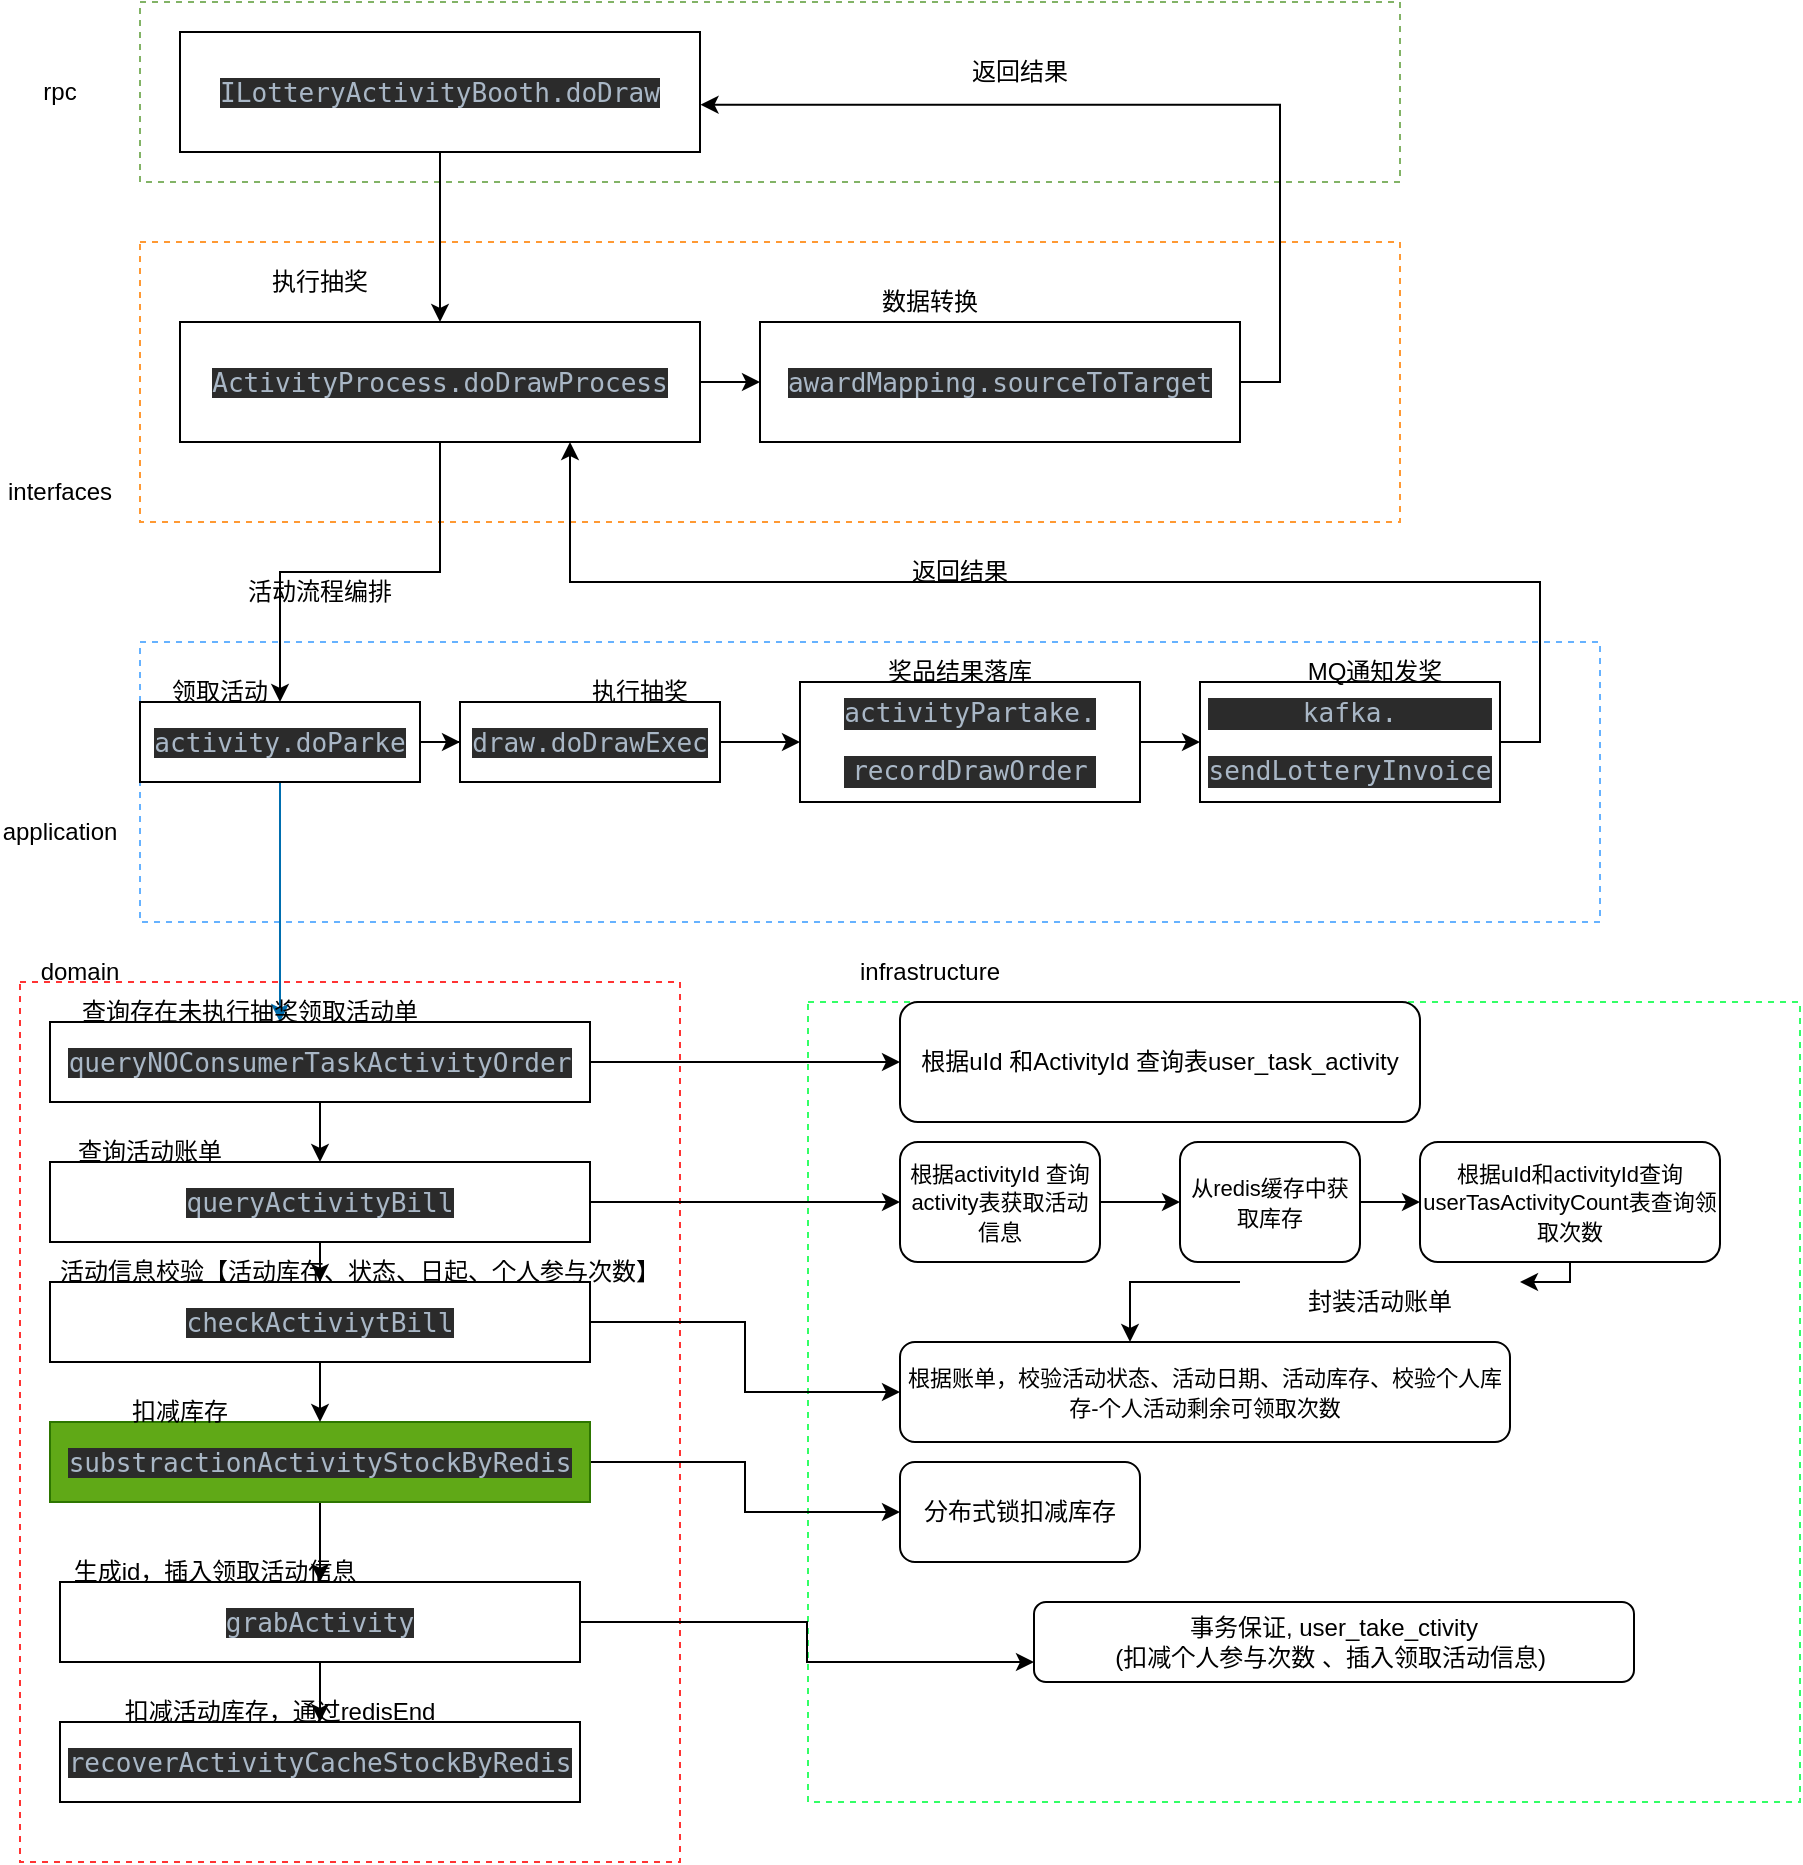 <mxfile version="21.0.8" type="github">
  <diagram name="Page-1" id="397XtpELp0BZya12UyQO">
    <mxGraphModel dx="1024" dy="569" grid="1" gridSize="10" guides="1" tooltips="1" connect="1" arrows="1" fold="1" page="1" pageScale="1" pageWidth="827" pageHeight="1169" math="0" shadow="0">
      <root>
        <mxCell id="0" />
        <mxCell id="1" parent="0" />
        <mxCell id="pDx0QRTIZcKYgERC59iP-1" value="" style="rounded=0;whiteSpace=wrap;html=1;fillColor=none;dashed=1;strokeColor=#82b366;" vertex="1" parent="1">
          <mxGeometry x="80" y="30" width="630" height="90" as="geometry" />
        </mxCell>
        <mxCell id="pDx0QRTIZcKYgERC59iP-2" value="rpc" style="text;html=1;strokeColor=none;fillColor=none;align=center;verticalAlign=middle;whiteSpace=wrap;rounded=0;" vertex="1" parent="1">
          <mxGeometry x="10" y="60" width="60" height="30" as="geometry" />
        </mxCell>
        <mxCell id="pDx0QRTIZcKYgERC59iP-3" value="" style="rounded=0;whiteSpace=wrap;html=1;fillColor=none;dashed=1;strokeColor=#FF9933;" vertex="1" parent="1">
          <mxGeometry x="80" y="150" width="630" height="140" as="geometry" />
        </mxCell>
        <mxCell id="pDx0QRTIZcKYgERC59iP-4" value="interfaces" style="text;html=1;strokeColor=none;fillColor=none;align=center;verticalAlign=middle;whiteSpace=wrap;rounded=0;" vertex="1" parent="1">
          <mxGeometry x="10" y="260" width="60" height="30" as="geometry" />
        </mxCell>
        <mxCell id="pDx0QRTIZcKYgERC59iP-6" value="" style="rounded=0;whiteSpace=wrap;html=1;fillColor=none;dashed=1;strokeColor=#66B2FF;" vertex="1" parent="1">
          <mxGeometry x="80" y="350" width="730" height="140" as="geometry" />
        </mxCell>
        <mxCell id="pDx0QRTIZcKYgERC59iP-7" value="application" style="text;html=1;strokeColor=none;fillColor=none;align=center;verticalAlign=middle;whiteSpace=wrap;rounded=0;" vertex="1" parent="1">
          <mxGeometry x="10" y="430" width="60" height="30" as="geometry" />
        </mxCell>
        <mxCell id="pDx0QRTIZcKYgERC59iP-8" value="" style="rounded=0;whiteSpace=wrap;html=1;fillColor=none;dashed=1;strokeColor=#ff3333;" vertex="1" parent="1">
          <mxGeometry x="20" y="520" width="330" height="440" as="geometry" />
        </mxCell>
        <mxCell id="pDx0QRTIZcKYgERC59iP-9" value="domain" style="text;html=1;strokeColor=none;fillColor=none;align=center;verticalAlign=middle;whiteSpace=wrap;rounded=0;" vertex="1" parent="1">
          <mxGeometry x="20" y="500" width="60" height="30" as="geometry" />
        </mxCell>
        <mxCell id="pDx0QRTIZcKYgERC59iP-10" value="" style="rounded=0;whiteSpace=wrap;html=1;fillColor=none;dashed=1;strokeColor=#33ff66;" vertex="1" parent="1">
          <mxGeometry x="414" y="530" width="496" height="400" as="geometry" />
        </mxCell>
        <mxCell id="pDx0QRTIZcKYgERC59iP-19" value="" style="edgeStyle=orthogonalEdgeStyle;rounded=0;orthogonalLoop=1;jettySize=auto;html=1;" edge="1" parent="1" source="pDx0QRTIZcKYgERC59iP-12" target="pDx0QRTIZcKYgERC59iP-18">
          <mxGeometry relative="1" as="geometry" />
        </mxCell>
        <mxCell id="pDx0QRTIZcKYgERC59iP-28" value="" style="edgeStyle=orthogonalEdgeStyle;rounded=0;orthogonalLoop=1;jettySize=auto;html=1;" edge="1" parent="1" source="pDx0QRTIZcKYgERC59iP-12" target="pDx0QRTIZcKYgERC59iP-27">
          <mxGeometry relative="1" as="geometry" />
        </mxCell>
        <mxCell id="pDx0QRTIZcKYgERC59iP-12" value="&lt;pre style=&quot;border-color: var(--border-color); background-color: rgb(43, 43, 43); color: rgb(169, 183, 198); font-family: &amp;quot;JetBrains Mono&amp;quot;, monospace; font-size: 9.8pt;&quot;&gt;ActivityProcess.doDrawProcess&lt;/pre&gt;" style="rounded=0;whiteSpace=wrap;html=1;" vertex="1" parent="1">
          <mxGeometry x="100" y="190" width="260" height="60" as="geometry" />
        </mxCell>
        <mxCell id="pDx0QRTIZcKYgERC59iP-14" style="edgeStyle=orthogonalEdgeStyle;rounded=0;orthogonalLoop=1;jettySize=auto;html=1;" edge="1" parent="1" source="pDx0QRTIZcKYgERC59iP-13" target="pDx0QRTIZcKYgERC59iP-12">
          <mxGeometry relative="1" as="geometry" />
        </mxCell>
        <mxCell id="pDx0QRTIZcKYgERC59iP-13" value="&lt;pre style=&quot;background-color:#2b2b2b;color:#a9b7c6;font-family:&#39;JetBrains Mono&#39;,monospace;font-size:9.8pt;&quot;&gt;ILotteryActivityBooth.doDraw&lt;/pre&gt;" style="rounded=0;whiteSpace=wrap;html=1;" vertex="1" parent="1">
          <mxGeometry x="100" y="45" width="260" height="60" as="geometry" />
        </mxCell>
        <mxCell id="pDx0QRTIZcKYgERC59iP-23" style="edgeStyle=orthogonalEdgeStyle;rounded=0;orthogonalLoop=1;jettySize=auto;html=1;entryX=1.001;entryY=0.606;entryDx=0;entryDy=0;entryPerimeter=0;" edge="1" parent="1" source="pDx0QRTIZcKYgERC59iP-18" target="pDx0QRTIZcKYgERC59iP-13">
          <mxGeometry relative="1" as="geometry">
            <Array as="points">
              <mxPoint x="650" y="220" />
              <mxPoint x="650" y="81" />
            </Array>
          </mxGeometry>
        </mxCell>
        <mxCell id="pDx0QRTIZcKYgERC59iP-18" value="&lt;pre style=&quot;border-color: var(--border-color); background-color: rgb(43, 43, 43); color: rgb(169, 183, 198); font-family: &amp;quot;JetBrains Mono&amp;quot;, monospace; font-size: 9.8pt;&quot;&gt;awardMapping.sourceToTarget&lt;/pre&gt;" style="whiteSpace=wrap;html=1;rounded=0;" vertex="1" parent="1">
          <mxGeometry x="390" y="190" width="240" height="60" as="geometry" />
        </mxCell>
        <mxCell id="pDx0QRTIZcKYgERC59iP-20" value="执行抽奖" style="text;html=1;strokeColor=none;fillColor=none;align=center;verticalAlign=middle;whiteSpace=wrap;rounded=0;" vertex="1" parent="1">
          <mxGeometry x="140" y="160" width="60" height="20" as="geometry" />
        </mxCell>
        <mxCell id="pDx0QRTIZcKYgERC59iP-21" value="数据转换" style="text;html=1;strokeColor=none;fillColor=none;align=center;verticalAlign=middle;whiteSpace=wrap;rounded=0;" vertex="1" parent="1">
          <mxGeometry x="440" y="170" width="70" height="20" as="geometry" />
        </mxCell>
        <mxCell id="pDx0QRTIZcKYgERC59iP-24" value="返回结果" style="text;html=1;strokeColor=none;fillColor=none;align=center;verticalAlign=middle;whiteSpace=wrap;rounded=0;" vertex="1" parent="1">
          <mxGeometry x="490" y="50" width="60" height="30" as="geometry" />
        </mxCell>
        <mxCell id="pDx0QRTIZcKYgERC59iP-31" value="" style="edgeStyle=orthogonalEdgeStyle;rounded=0;orthogonalLoop=1;jettySize=auto;html=1;" edge="1" parent="1" source="pDx0QRTIZcKYgERC59iP-27" target="pDx0QRTIZcKYgERC59iP-30">
          <mxGeometry relative="1" as="geometry" />
        </mxCell>
        <mxCell id="pDx0QRTIZcKYgERC59iP-55" style="edgeStyle=orthogonalEdgeStyle;rounded=0;orthogonalLoop=1;jettySize=auto;html=1;fillColor=#1ba1e2;strokeColor=#006EAF;" edge="1" parent="1" source="pDx0QRTIZcKYgERC59iP-27" target="pDx0QRTIZcKYgERC59iP-54">
          <mxGeometry relative="1" as="geometry">
            <Array as="points">
              <mxPoint x="150" y="510" />
              <mxPoint x="150" y="510" />
            </Array>
          </mxGeometry>
        </mxCell>
        <mxCell id="pDx0QRTIZcKYgERC59iP-27" value="&lt;pre style=&quot;border-color: var(--border-color); background-color: rgb(43, 43, 43); color: rgb(169, 183, 198); font-family: &amp;quot;JetBrains Mono&amp;quot;, monospace; font-size: 9.8pt;&quot;&gt;activity.doParke&lt;/pre&gt;" style="whiteSpace=wrap;html=1;rounded=0;" vertex="1" parent="1">
          <mxGeometry x="80" y="380" width="140" height="40" as="geometry" />
        </mxCell>
        <mxCell id="pDx0QRTIZcKYgERC59iP-29" value="活动流程编排" style="text;html=1;strokeColor=none;fillColor=none;align=center;verticalAlign=middle;whiteSpace=wrap;rounded=0;" vertex="1" parent="1">
          <mxGeometry x="60" y="310" width="220" height="30" as="geometry" />
        </mxCell>
        <mxCell id="pDx0QRTIZcKYgERC59iP-35" value="" style="edgeStyle=orthogonalEdgeStyle;rounded=0;orthogonalLoop=1;jettySize=auto;html=1;" edge="1" parent="1" source="pDx0QRTIZcKYgERC59iP-30" target="pDx0QRTIZcKYgERC59iP-34">
          <mxGeometry relative="1" as="geometry" />
        </mxCell>
        <mxCell id="pDx0QRTIZcKYgERC59iP-30" value="&lt;pre style=&quot;border-color: var(--border-color); background-color: rgb(43, 43, 43); color: rgb(169, 183, 198); font-family: &amp;quot;JetBrains Mono&amp;quot;, monospace; font-size: 9.8pt;&quot;&gt;draw.doDrawExec&lt;/pre&gt;" style="whiteSpace=wrap;html=1;rounded=0;" vertex="1" parent="1">
          <mxGeometry x="240" y="380" width="130" height="40" as="geometry" />
        </mxCell>
        <mxCell id="pDx0QRTIZcKYgERC59iP-37" value="" style="edgeStyle=orthogonalEdgeStyle;rounded=0;orthogonalLoop=1;jettySize=auto;html=1;" edge="1" parent="1" source="pDx0QRTIZcKYgERC59iP-34" target="pDx0QRTIZcKYgERC59iP-36">
          <mxGeometry relative="1" as="geometry" />
        </mxCell>
        <mxCell id="pDx0QRTIZcKYgERC59iP-34" value="&lt;pre style=&quot;border-color: var(--border-color); background-color: rgb(43, 43, 43); color: rgb(169, 183, 198); font-family: &amp;quot;JetBrains Mono&amp;quot;, monospace; font-size: 9.8pt;&quot;&gt;activityPartake.&lt;/pre&gt;&lt;pre style=&quot;border-color: var(--border-color); background-color: rgb(43, 43, 43); color: rgb(169, 183, 198); font-family: &amp;quot;JetBrains Mono&amp;quot;, monospace; font-size: 9.8pt;&quot;&gt;recordDrawOrder&lt;/pre&gt;" style="whiteSpace=wrap;html=1;rounded=0;" vertex="1" parent="1">
          <mxGeometry x="410" y="370" width="170" height="60" as="geometry" />
        </mxCell>
        <mxCell id="pDx0QRTIZcKYgERC59iP-39" style="edgeStyle=orthogonalEdgeStyle;rounded=0;orthogonalLoop=1;jettySize=auto;html=1;entryX=0.75;entryY=1;entryDx=0;entryDy=0;" edge="1" parent="1" source="pDx0QRTIZcKYgERC59iP-36" target="pDx0QRTIZcKYgERC59iP-12">
          <mxGeometry relative="1" as="geometry">
            <Array as="points">
              <mxPoint x="780" y="400" />
              <mxPoint x="780" y="320" />
              <mxPoint x="295" y="320" />
            </Array>
          </mxGeometry>
        </mxCell>
        <mxCell id="pDx0QRTIZcKYgERC59iP-36" value="&lt;pre style=&quot;border-color: var(--border-color); background-color: rgb(43, 43, 43); color: rgb(169, 183, 198); font-family: &amp;quot;JetBrains Mono&amp;quot;, monospace; font-size: 9.8pt;&quot;&gt;kafka.&lt;/pre&gt;&lt;pre style=&quot;border-color: var(--border-color); background-color: rgb(43, 43, 43); color: rgb(169, 183, 198); font-family: &amp;quot;JetBrains Mono&amp;quot;, monospace; font-size: 9.8pt;&quot;&gt;sendLotteryInvoice&lt;/pre&gt;" style="whiteSpace=wrap;html=1;rounded=0;" vertex="1" parent="1">
          <mxGeometry x="610" y="370" width="150" height="60" as="geometry" />
        </mxCell>
        <mxCell id="pDx0QRTIZcKYgERC59iP-41" value="返回结果" style="text;html=1;strokeColor=none;fillColor=none;align=center;verticalAlign=middle;whiteSpace=wrap;rounded=0;" vertex="1" parent="1">
          <mxGeometry x="460" y="300" width="60" height="30" as="geometry" />
        </mxCell>
        <mxCell id="pDx0QRTIZcKYgERC59iP-42" value="领取活动" style="text;html=1;strokeColor=none;fillColor=none;align=center;verticalAlign=middle;whiteSpace=wrap;rounded=0;" vertex="1" parent="1">
          <mxGeometry x="90" y="360" width="60" height="30" as="geometry" />
        </mxCell>
        <mxCell id="pDx0QRTIZcKYgERC59iP-43" value="执行抽奖" style="text;html=1;strokeColor=none;fillColor=none;align=center;verticalAlign=middle;whiteSpace=wrap;rounded=0;" vertex="1" parent="1">
          <mxGeometry x="300" y="360" width="60" height="30" as="geometry" />
        </mxCell>
        <mxCell id="pDx0QRTIZcKYgERC59iP-44" value="奖品结果落库" style="text;html=1;strokeColor=none;fillColor=none;align=center;verticalAlign=middle;whiteSpace=wrap;rounded=0;" vertex="1" parent="1">
          <mxGeometry x="440" y="350" width="100" height="30" as="geometry" />
        </mxCell>
        <mxCell id="pDx0QRTIZcKYgERC59iP-45" value="MQ通知发奖" style="text;html=1;strokeColor=none;fillColor=none;align=center;verticalAlign=middle;whiteSpace=wrap;rounded=0;" vertex="1" parent="1">
          <mxGeometry x="655" y="350" width="85" height="30" as="geometry" />
        </mxCell>
        <mxCell id="pDx0QRTIZcKYgERC59iP-61" style="edgeStyle=orthogonalEdgeStyle;rounded=0;orthogonalLoop=1;jettySize=auto;html=1;entryX=0.5;entryY=0;entryDx=0;entryDy=0;" edge="1" parent="1" source="pDx0QRTIZcKYgERC59iP-54" target="pDx0QRTIZcKYgERC59iP-56">
          <mxGeometry relative="1" as="geometry" />
        </mxCell>
        <mxCell id="pDx0QRTIZcKYgERC59iP-84" style="edgeStyle=orthogonalEdgeStyle;rounded=0;orthogonalLoop=1;jettySize=auto;html=1;entryX=0;entryY=0.5;entryDx=0;entryDy=0;" edge="1" parent="1" source="pDx0QRTIZcKYgERC59iP-54" target="pDx0QRTIZcKYgERC59iP-83">
          <mxGeometry relative="1" as="geometry" />
        </mxCell>
        <mxCell id="pDx0QRTIZcKYgERC59iP-54" value="&lt;pre style=&quot;border-color: var(--border-color); background-color: rgb(43, 43, 43); color: rgb(169, 183, 198); font-family: &amp;quot;JetBrains Mono&amp;quot;, monospace; font-size: 9.8pt;&quot;&gt;queryNOConsumerTaskActivityOrder&lt;/pre&gt;" style="rounded=0;whiteSpace=wrap;html=1;" vertex="1" parent="1">
          <mxGeometry x="35" y="540" width="270" height="40" as="geometry" />
        </mxCell>
        <mxCell id="pDx0QRTIZcKYgERC59iP-66" style="edgeStyle=orthogonalEdgeStyle;rounded=0;orthogonalLoop=1;jettySize=auto;html=1;entryX=0.5;entryY=0;entryDx=0;entryDy=0;" edge="1" parent="1" source="pDx0QRTIZcKYgERC59iP-56" target="pDx0QRTIZcKYgERC59iP-58">
          <mxGeometry relative="1" as="geometry" />
        </mxCell>
        <mxCell id="pDx0QRTIZcKYgERC59iP-86" style="edgeStyle=orthogonalEdgeStyle;rounded=0;orthogonalLoop=1;jettySize=auto;html=1;entryX=0;entryY=0.5;entryDx=0;entryDy=0;" edge="1" parent="1" source="pDx0QRTIZcKYgERC59iP-56" target="pDx0QRTIZcKYgERC59iP-85">
          <mxGeometry relative="1" as="geometry" />
        </mxCell>
        <mxCell id="pDx0QRTIZcKYgERC59iP-56" value="&lt;pre style=&quot;border-color: var(--border-color); background-color: rgb(43, 43, 43); color: rgb(169, 183, 198); font-family: &amp;quot;JetBrains Mono&amp;quot;, monospace; font-size: 9.8pt;&quot;&gt;queryActivityBill&lt;/pre&gt;" style="rounded=0;whiteSpace=wrap;html=1;" vertex="1" parent="1">
          <mxGeometry x="35" y="610" width="270" height="40" as="geometry" />
        </mxCell>
        <mxCell id="pDx0QRTIZcKYgERC59iP-73" value="" style="edgeStyle=orthogonalEdgeStyle;rounded=0;orthogonalLoop=1;jettySize=auto;html=1;" edge="1" parent="1" source="pDx0QRTIZcKYgERC59iP-57" target="pDx0QRTIZcKYgERC59iP-72">
          <mxGeometry relative="1" as="geometry" />
        </mxCell>
        <mxCell id="pDx0QRTIZcKYgERC59iP-101" style="edgeStyle=orthogonalEdgeStyle;rounded=0;orthogonalLoop=1;jettySize=auto;html=1;" edge="1" parent="1" source="pDx0QRTIZcKYgERC59iP-57" target="pDx0QRTIZcKYgERC59iP-100">
          <mxGeometry relative="1" as="geometry" />
        </mxCell>
        <mxCell id="pDx0QRTIZcKYgERC59iP-57" value="&lt;pre style=&quot;border-color: var(--border-color); background-color: rgb(43, 43, 43); color: rgb(169, 183, 198); font-family: &amp;quot;JetBrains Mono&amp;quot;, monospace; font-size: 9.8pt;&quot;&gt;&lt;pre style=&quot;border-color: var(--border-color); font-family: &amp;quot;JetBrains Mono&amp;quot;, monospace; font-size: 9.8pt;&quot;&gt;substractionActivityStockByRedis&lt;/pre&gt;&lt;/pre&gt;" style="rounded=0;whiteSpace=wrap;html=1;fillColor=#60a917;fontColor=#ffffff;strokeColor=#2D7600;" vertex="1" parent="1">
          <mxGeometry x="35" y="740" width="270" height="40" as="geometry" />
        </mxCell>
        <mxCell id="pDx0QRTIZcKYgERC59iP-67" value="" style="edgeStyle=orthogonalEdgeStyle;rounded=0;orthogonalLoop=1;jettySize=auto;html=1;" edge="1" parent="1" source="pDx0QRTIZcKYgERC59iP-58" target="pDx0QRTIZcKYgERC59iP-57">
          <mxGeometry relative="1" as="geometry" />
        </mxCell>
        <mxCell id="pDx0QRTIZcKYgERC59iP-95" style="edgeStyle=orthogonalEdgeStyle;rounded=0;orthogonalLoop=1;jettySize=auto;html=1;entryX=0;entryY=0.5;entryDx=0;entryDy=0;" edge="1" parent="1" source="pDx0QRTIZcKYgERC59iP-58" target="pDx0QRTIZcKYgERC59iP-94">
          <mxGeometry relative="1" as="geometry" />
        </mxCell>
        <mxCell id="pDx0QRTIZcKYgERC59iP-58" value="&lt;pre style=&quot;border-color: var(--border-color); background-color: rgb(43, 43, 43); color: rgb(169, 183, 198); font-family: &amp;quot;JetBrains Mono&amp;quot;, monospace; font-size: 9.8pt;&quot;&gt;checkActiviytBill&lt;/pre&gt;" style="rounded=0;whiteSpace=wrap;html=1;" vertex="1" parent="1">
          <mxGeometry x="35" y="670" width="270" height="40" as="geometry" />
        </mxCell>
        <mxCell id="pDx0QRTIZcKYgERC59iP-68" value="查询存在未执行抽奖领取活动单" style="text;html=1;strokeColor=none;fillColor=none;align=center;verticalAlign=middle;whiteSpace=wrap;rounded=0;" vertex="1" parent="1">
          <mxGeometry x="50" y="520" width="170" height="30" as="geometry" />
        </mxCell>
        <mxCell id="pDx0QRTIZcKYgERC59iP-69" value="查询活动账单" style="text;html=1;strokeColor=none;fillColor=none;align=center;verticalAlign=middle;whiteSpace=wrap;rounded=0;" vertex="1" parent="1">
          <mxGeometry x="30" y="590" width="110" height="30" as="geometry" />
        </mxCell>
        <mxCell id="pDx0QRTIZcKYgERC59iP-70" value="活动信息校验【活动库存、状态、日起、个人参与次数】" style="text;html=1;strokeColor=none;fillColor=none;align=center;verticalAlign=middle;whiteSpace=wrap;rounded=0;" vertex="1" parent="1">
          <mxGeometry x="30" y="650" width="320" height="30" as="geometry" />
        </mxCell>
        <mxCell id="pDx0QRTIZcKYgERC59iP-71" value="扣减库存" style="text;html=1;strokeColor=none;fillColor=none;align=center;verticalAlign=middle;whiteSpace=wrap;rounded=0;" vertex="1" parent="1">
          <mxGeometry x="70" y="720" width="60" height="30" as="geometry" />
        </mxCell>
        <mxCell id="pDx0QRTIZcKYgERC59iP-76" value="" style="edgeStyle=orthogonalEdgeStyle;rounded=0;orthogonalLoop=1;jettySize=auto;html=1;" edge="1" parent="1" source="pDx0QRTIZcKYgERC59iP-72" target="pDx0QRTIZcKYgERC59iP-75">
          <mxGeometry relative="1" as="geometry" />
        </mxCell>
        <mxCell id="pDx0QRTIZcKYgERC59iP-104" style="edgeStyle=orthogonalEdgeStyle;rounded=0;orthogonalLoop=1;jettySize=auto;html=1;entryX=0;entryY=0.75;entryDx=0;entryDy=0;" edge="1" parent="1" source="pDx0QRTIZcKYgERC59iP-72" target="pDx0QRTIZcKYgERC59iP-103">
          <mxGeometry relative="1" as="geometry" />
        </mxCell>
        <mxCell id="pDx0QRTIZcKYgERC59iP-72" value="&lt;pre style=&quot;border-color: var(--border-color); color: rgb(169, 183, 198); font-size: 9.8pt; font-family: &amp;quot;JetBrains Mono&amp;quot;, monospace;&quot;&gt;&lt;pre style=&quot;border-color: var(--border-color); background-color: rgb(43, 43, 43); font-family: &amp;quot;JetBrains Mono&amp;quot;, monospace; font-size: 9.8pt;&quot;&gt;grabActivity&lt;/pre&gt;&lt;/pre&gt;" style="whiteSpace=wrap;html=1;rounded=0;" vertex="1" parent="1">
          <mxGeometry x="40" y="820" width="260" height="40" as="geometry" />
        </mxCell>
        <mxCell id="pDx0QRTIZcKYgERC59iP-74" value="生成id，插入领取活动信息" style="text;html=1;strokeColor=none;fillColor=none;align=center;verticalAlign=middle;whiteSpace=wrap;rounded=0;" vertex="1" parent="1">
          <mxGeometry x="35" y="800" width="165" height="30" as="geometry" />
        </mxCell>
        <mxCell id="pDx0QRTIZcKYgERC59iP-75" value="&lt;pre style=&quot;border-color: var(--border-color); color: rgb(169, 183, 198); font-size: 9.8pt; font-style: normal; font-variant-ligatures: normal; font-variant-caps: normal; font-weight: 400; letter-spacing: normal; orphans: 2; text-align: center; text-indent: 0px; text-transform: none; widows: 2; word-spacing: 0px; -webkit-text-stroke-width: 0px; text-decoration-thickness: initial; text-decoration-style: initial; text-decoration-color: initial; background-color: rgb(43, 43, 43); font-family: &amp;quot;JetBrains Mono&amp;quot;, monospace;&quot;&gt;recoverActivityCacheStockByRedis&lt;/pre&gt;" style="whiteSpace=wrap;html=1;rounded=0;" vertex="1" parent="1">
          <mxGeometry x="40" y="890" width="260" height="40" as="geometry" />
        </mxCell>
        <mxCell id="pDx0QRTIZcKYgERC59iP-77" value="扣减活动库存，通过redisEnd" style="text;html=1;strokeColor=none;fillColor=none;align=center;verticalAlign=middle;whiteSpace=wrap;rounded=0;" vertex="1" parent="1">
          <mxGeometry x="60" y="870" width="180" height="30" as="geometry" />
        </mxCell>
        <mxCell id="pDx0QRTIZcKYgERC59iP-80" value="infrastructure" style="text;html=1;strokeColor=none;fillColor=none;align=center;verticalAlign=middle;whiteSpace=wrap;rounded=0;" vertex="1" parent="1">
          <mxGeometry x="430" y="500" width="90" height="30" as="geometry" />
        </mxCell>
        <mxCell id="pDx0QRTIZcKYgERC59iP-83" value="根据uId 和ActivityId 查询表user_task_activity" style="rounded=1;whiteSpace=wrap;html=1;" vertex="1" parent="1">
          <mxGeometry x="460" y="530" width="260" height="60" as="geometry" />
        </mxCell>
        <mxCell id="pDx0QRTIZcKYgERC59iP-90" value="" style="edgeStyle=orthogonalEdgeStyle;rounded=0;orthogonalLoop=1;jettySize=auto;html=1;" edge="1" parent="1" source="pDx0QRTIZcKYgERC59iP-85" target="pDx0QRTIZcKYgERC59iP-87">
          <mxGeometry relative="1" as="geometry" />
        </mxCell>
        <mxCell id="pDx0QRTIZcKYgERC59iP-85" value="&lt;span style=&quot;font-size: 11px;&quot;&gt;根据activityId 查询activity表获取活动信息&lt;/span&gt;" style="rounded=1;whiteSpace=wrap;html=1;" vertex="1" parent="1">
          <mxGeometry x="460" y="600" width="100" height="60" as="geometry" />
        </mxCell>
        <mxCell id="pDx0QRTIZcKYgERC59iP-92" value="" style="edgeStyle=orthogonalEdgeStyle;rounded=0;orthogonalLoop=1;jettySize=auto;html=1;" edge="1" parent="1" source="pDx0QRTIZcKYgERC59iP-87" target="pDx0QRTIZcKYgERC59iP-91">
          <mxGeometry relative="1" as="geometry" />
        </mxCell>
        <mxCell id="pDx0QRTIZcKYgERC59iP-87" value="&lt;span style=&quot;font-size: 11px;&quot;&gt;从redis缓存中获取库存&lt;/span&gt;" style="rounded=1;whiteSpace=wrap;html=1;" vertex="1" parent="1">
          <mxGeometry x="600" y="600" width="90" height="60" as="geometry" />
        </mxCell>
        <mxCell id="pDx0QRTIZcKYgERC59iP-96" style="edgeStyle=orthogonalEdgeStyle;rounded=0;orthogonalLoop=1;jettySize=auto;html=1;" edge="1" parent="1" source="pDx0QRTIZcKYgERC59iP-97" target="pDx0QRTIZcKYgERC59iP-94">
          <mxGeometry relative="1" as="geometry">
            <Array as="points">
              <mxPoint x="575" y="670" />
            </Array>
          </mxGeometry>
        </mxCell>
        <mxCell id="pDx0QRTIZcKYgERC59iP-91" value="&lt;span style=&quot;font-size: 11px;&quot;&gt;根据uId和activityId查询userTasActivityCount表查询领取次数&lt;/span&gt;" style="rounded=1;whiteSpace=wrap;html=1;" vertex="1" parent="1">
          <mxGeometry x="720" y="600" width="150" height="60" as="geometry" />
        </mxCell>
        <mxCell id="pDx0QRTIZcKYgERC59iP-94" value="&lt;span style=&quot;font-size: 11px;&quot;&gt;根据账单，校验活动状态、活动日期、活动库存、校验个人库存-个人活动剩余可领取次数&lt;/span&gt;" style="rounded=1;whiteSpace=wrap;html=1;" vertex="1" parent="1">
          <mxGeometry x="460" y="700" width="305" height="50" as="geometry" />
        </mxCell>
        <mxCell id="pDx0QRTIZcKYgERC59iP-98" value="" style="edgeStyle=orthogonalEdgeStyle;rounded=0;orthogonalLoop=1;jettySize=auto;html=1;" edge="1" parent="1" source="pDx0QRTIZcKYgERC59iP-91" target="pDx0QRTIZcKYgERC59iP-97">
          <mxGeometry relative="1" as="geometry">
            <mxPoint x="795" y="660" as="sourcePoint" />
            <mxPoint x="575" y="690" as="targetPoint" />
            <Array as="points">
              <mxPoint x="795" y="670" />
            </Array>
          </mxGeometry>
        </mxCell>
        <mxCell id="pDx0QRTIZcKYgERC59iP-97" value="封装活动账单" style="text;html=1;strokeColor=none;fillColor=none;align=center;verticalAlign=middle;whiteSpace=wrap;rounded=0;" vertex="1" parent="1">
          <mxGeometry x="630" y="670" width="140" height="20" as="geometry" />
        </mxCell>
        <mxCell id="pDx0QRTIZcKYgERC59iP-100" value="分布式锁扣减库存" style="rounded=1;whiteSpace=wrap;html=1;" vertex="1" parent="1">
          <mxGeometry x="460" y="760" width="120" height="50" as="geometry" />
        </mxCell>
        <mxCell id="pDx0QRTIZcKYgERC59iP-103" value="事务保证,&amp;nbsp;user_take_ctivity&lt;br&gt;(扣减个人参与次数 、插入领取活动信息)&amp;nbsp;" style="rounded=1;whiteSpace=wrap;html=1;" vertex="1" parent="1">
          <mxGeometry x="527" y="830" width="300" height="40" as="geometry" />
        </mxCell>
      </root>
    </mxGraphModel>
  </diagram>
</mxfile>
